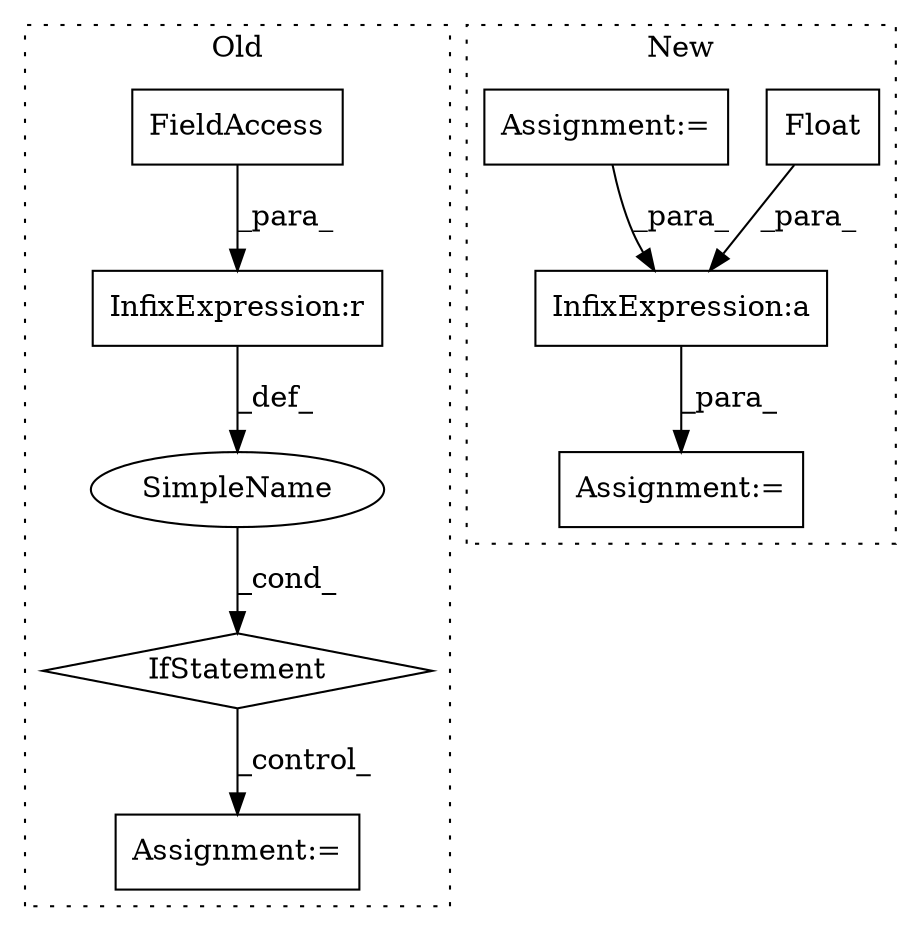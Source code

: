 digraph G {
subgraph cluster0 {
1 [label="IfStatement" a="25" s="1661,1700" l="4,2" shape="diamond"];
4 [label="Assignment:=" a="7" s="1721" l="1" shape="box"];
5 [label="SimpleName" a="42" s="" l="" shape="ellipse"];
6 [label="InfixExpression:r" a="27" s="1691" l="4" shape="box"];
8 [label="FieldAccess" a="22" s="1665" l="26" shape="box"];
label = "Old";
style="dotted";
}
subgraph cluster1 {
2 [label="Float" a="32" s="28767" l="7" shape="box"];
3 [label="Assignment:=" a="7" s="28875" l="1" shape="box"];
7 [label="Assignment:=" a="7" s="28800" l="1" shape="box"];
9 [label="InfixExpression:a" a="27" s="28898" l="3" shape="box"];
label = "New";
style="dotted";
}
1 -> 4 [label="_control_"];
2 -> 9 [label="_para_"];
5 -> 1 [label="_cond_"];
6 -> 5 [label="_def_"];
7 -> 9 [label="_para_"];
8 -> 6 [label="_para_"];
9 -> 3 [label="_para_"];
}
